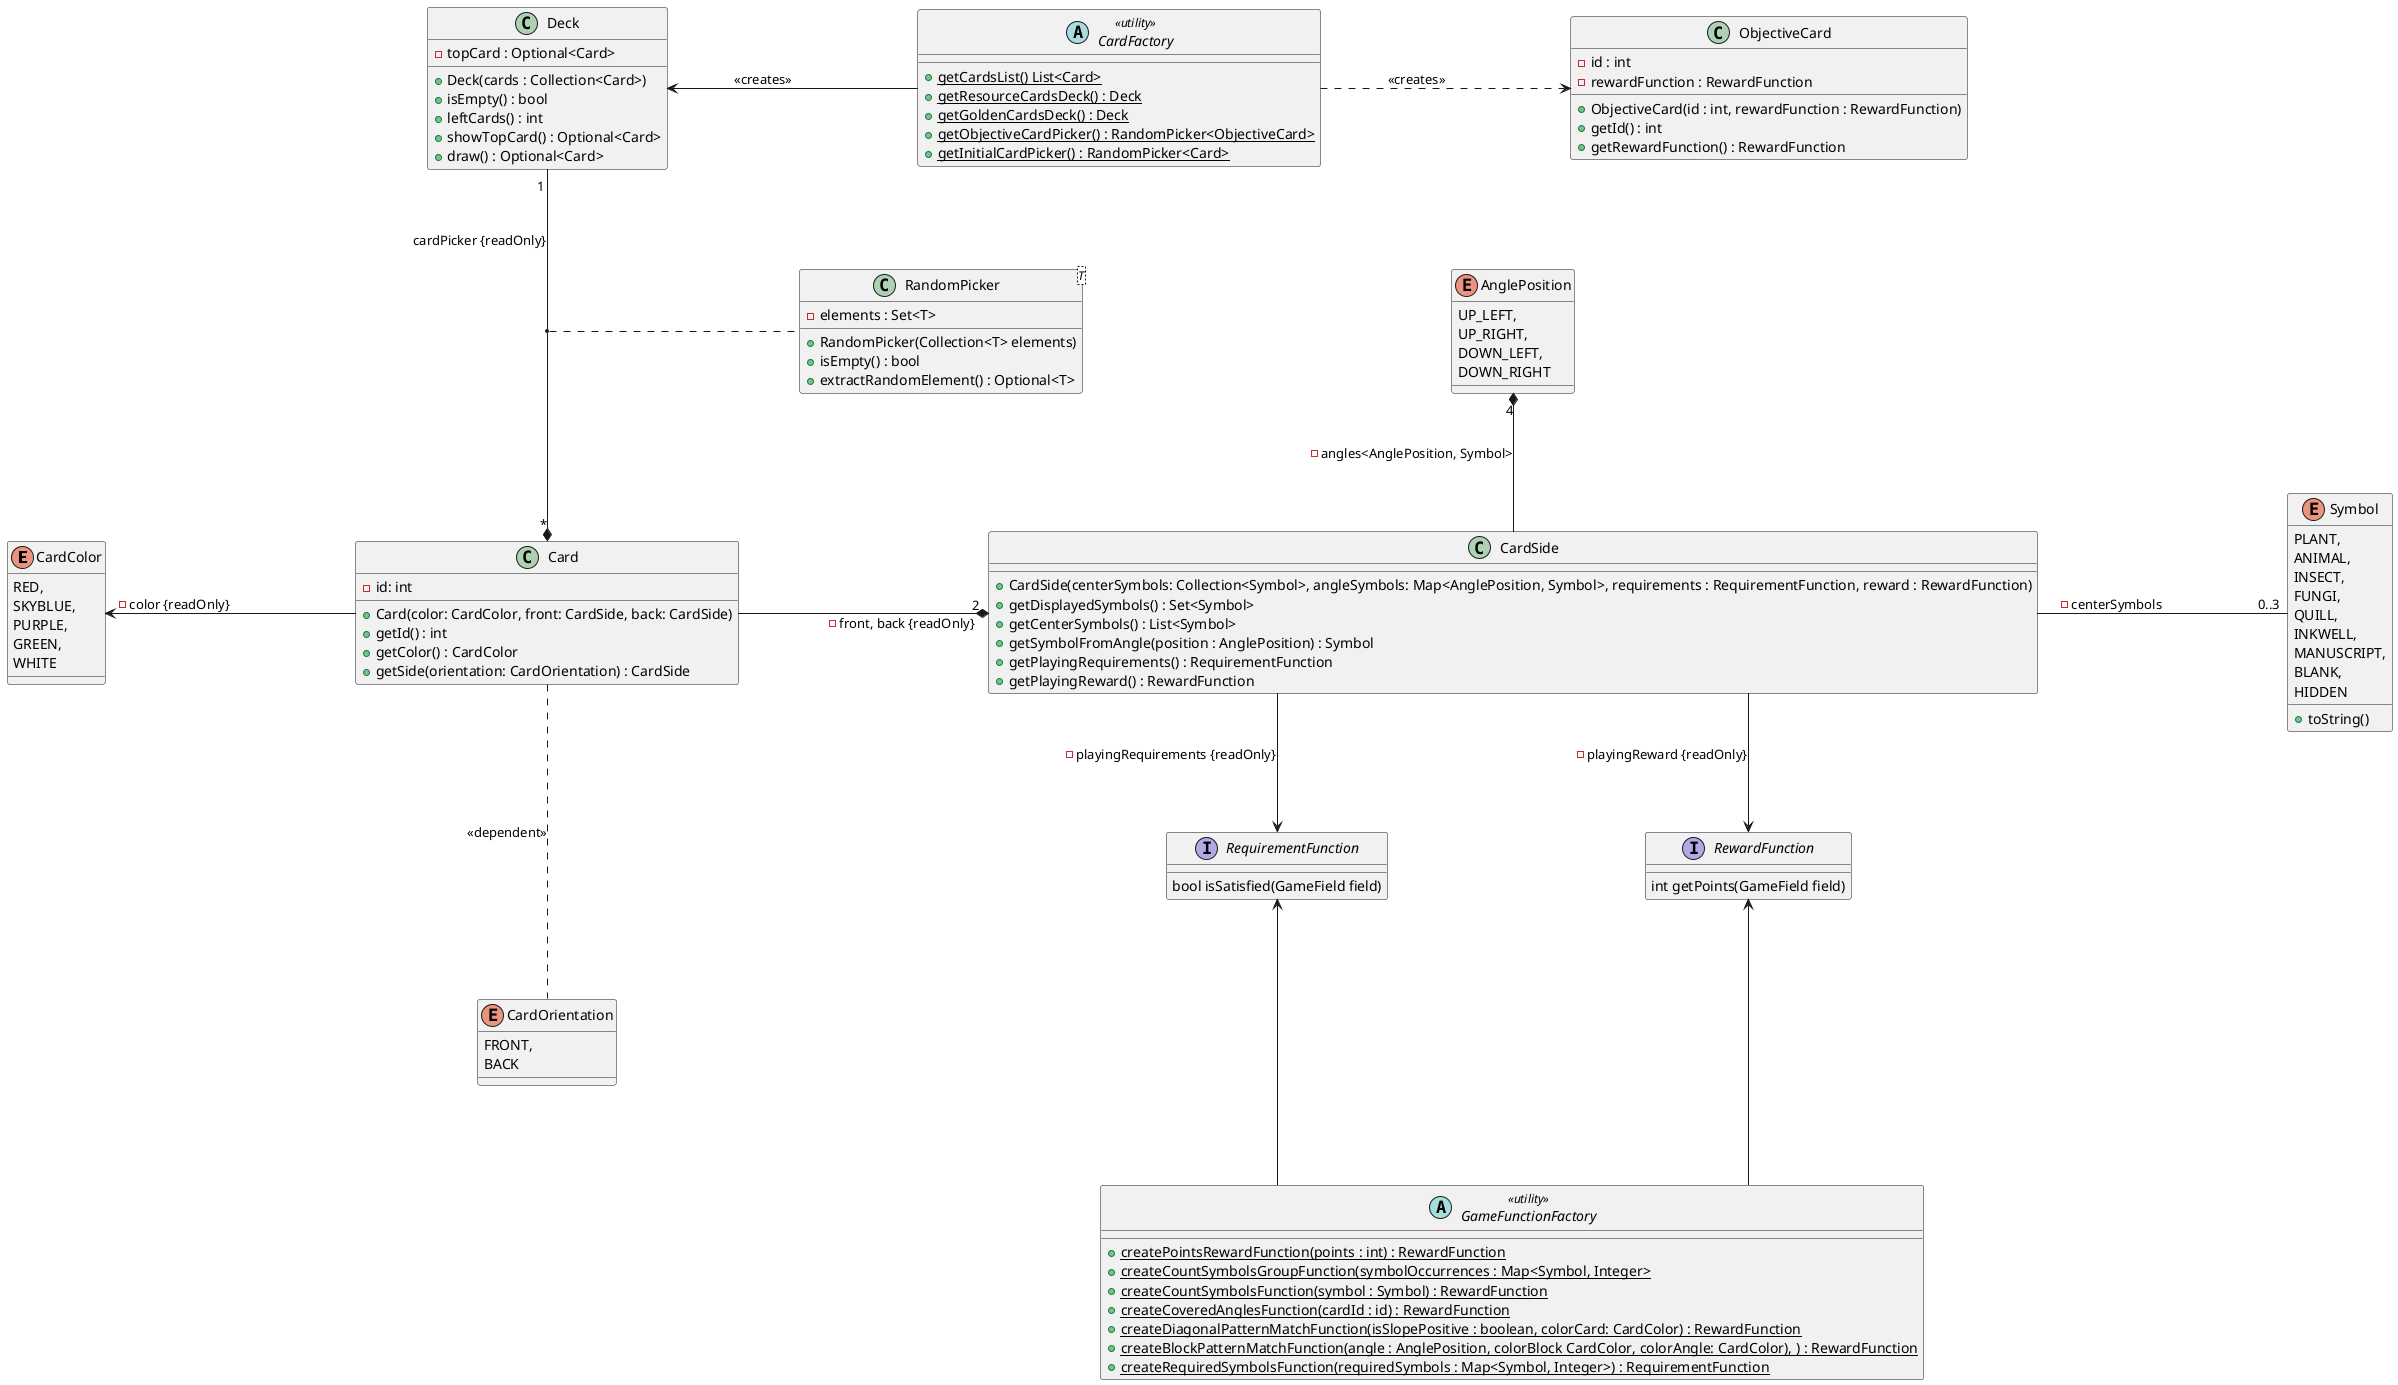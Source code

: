 @startuml
skinparam linetype ortho
skinparam nodesep 250
skinparam ranksep 100
!startsub CARDS

enum CardColor {
    RED,
    SKYBLUE,
    PURPLE,
    GREEN,
    WHITE
}

enum Symbol{
    PLANT,
    ANIMAL,
    INSECT,
    FUNGI,
    QUILL,
    INKWELL,
    MANUSCRIPT,
    BLANK,
    HIDDEN
    + toString()
}

enum AnglePosition {
    UP_LEFT,
    UP_RIGHT,
    DOWN_LEFT,
    DOWN_RIGHT
}

enum CardOrientation{
    FRONT,
    BACK
}

class Card {
    - id: int
    + Card(color: CardColor, front: CardSide, back: CardSide)
    + getId() : int
    + getColor() : CardColor
    + getSide(orientation: CardOrientation) : CardSide
}

class CardSide {
    + CardSide(centerSymbols: Collection<Symbol>, angleSymbols: Map<AnglePosition, Symbol>, requirements : RequirementFunction, reward : RewardFunction)
    + getDisplayedSymbols() : Set<Symbol>
    + getCenterSymbols() : List<Symbol>
    + getSymbolFromAngle(position : AnglePosition) : Symbol
    + getPlayingRequirements() : RequirementFunction
    + getPlayingReward() : RewardFunction
}

class RandomPicker <T>{
    - elements : Set<T>
    + RandomPicker(Collection<T> elements)
    + isEmpty() : bool
    + extractRandomElement() : Optional<T>
}

class ObjectiveCard {
    - id : int
    - rewardFunction : RewardFunction
    + ObjectiveCard(id : int, rewardFunction : RewardFunction)
    + getId() : int
    + getRewardFunction() : RewardFunction
}

class Deck{
    - topCard : Optional<Card>
    + Deck(cards : Collection<Card>)
    + isEmpty() : bool
    + leftCards() : int
    + showTopCard() : Optional<Card>
    + draw() : Optional<Card>
}



Deck "1 " --* "*" Card : - cardPicker {readOnly}
(Deck, Card) .. RandomPicker

Card  -r-* "2" CardSide : - front, back {readOnly}
Card  -l-> CardColor : - color {readOnly}
Card  -d.. CardOrientation : <<dependent>>

CardSide --> RequirementFunction : - playingRequirements {readOnly}
CardSide --> RewardFunction : - playingReward {readOnly}
CardSide -r- "0..3" Symbol : -centerSymbols
CardSide -u-* "4" AnglePosition : - angles<AnglePosition, Symbol>
!endsub
!startsub FUNCTIONS

abstract class GameFunctionFactory <<utility>> {
    + createPointsRewardFunction(points : int) : RewardFunction {static}
    + createCountSymbolsGroupFunction(symbolOccurrences : Map<Symbol, Integer> {static}
    + createCountSymbolsFunction(symbol : Symbol) : RewardFunction {static}
    + createCoveredAnglesFunction(cardId : id) : RewardFunction {static}
    + createDiagonalPatternMatchFunction(isSlopePositive : boolean, colorCard: CardColor) : RewardFunction {static}
    + createBlockPatternMatchFunction(angle : AnglePosition, colorBlock CardColor, colorAngle: CardColor), ) : RewardFunction {static}
    + createRequiredSymbolsFunction(requiredSymbols : Map<Symbol, Integer>) : RequirementFunction {static}
}

interface RewardFunction {
    int getPoints(GameField field)
}

interface RequirementFunction {
    bool isSatisfied(GameField field)
}

GameFunctionFactory -u--> RewardFunction
GameFunctionFactory -u--> RequirementFunction
abstract class CardFactory <<utility>>{
    + getCardsList() List<Card> {static}
    + getResourceCardsDeck() : Deck {static}
    + getGoldenCardsDeck() : Deck {static}
    + getObjectiveCardPicker() : RandomPicker<ObjectiveCard> {static}
    + getInitialCardPicker() : RandomPicker<Card> {static}
}

!endsub
CardFactory -l-> Deck : <<creates>>
CardFactory -r..> ObjectiveCard : <<creates>>

@enduml